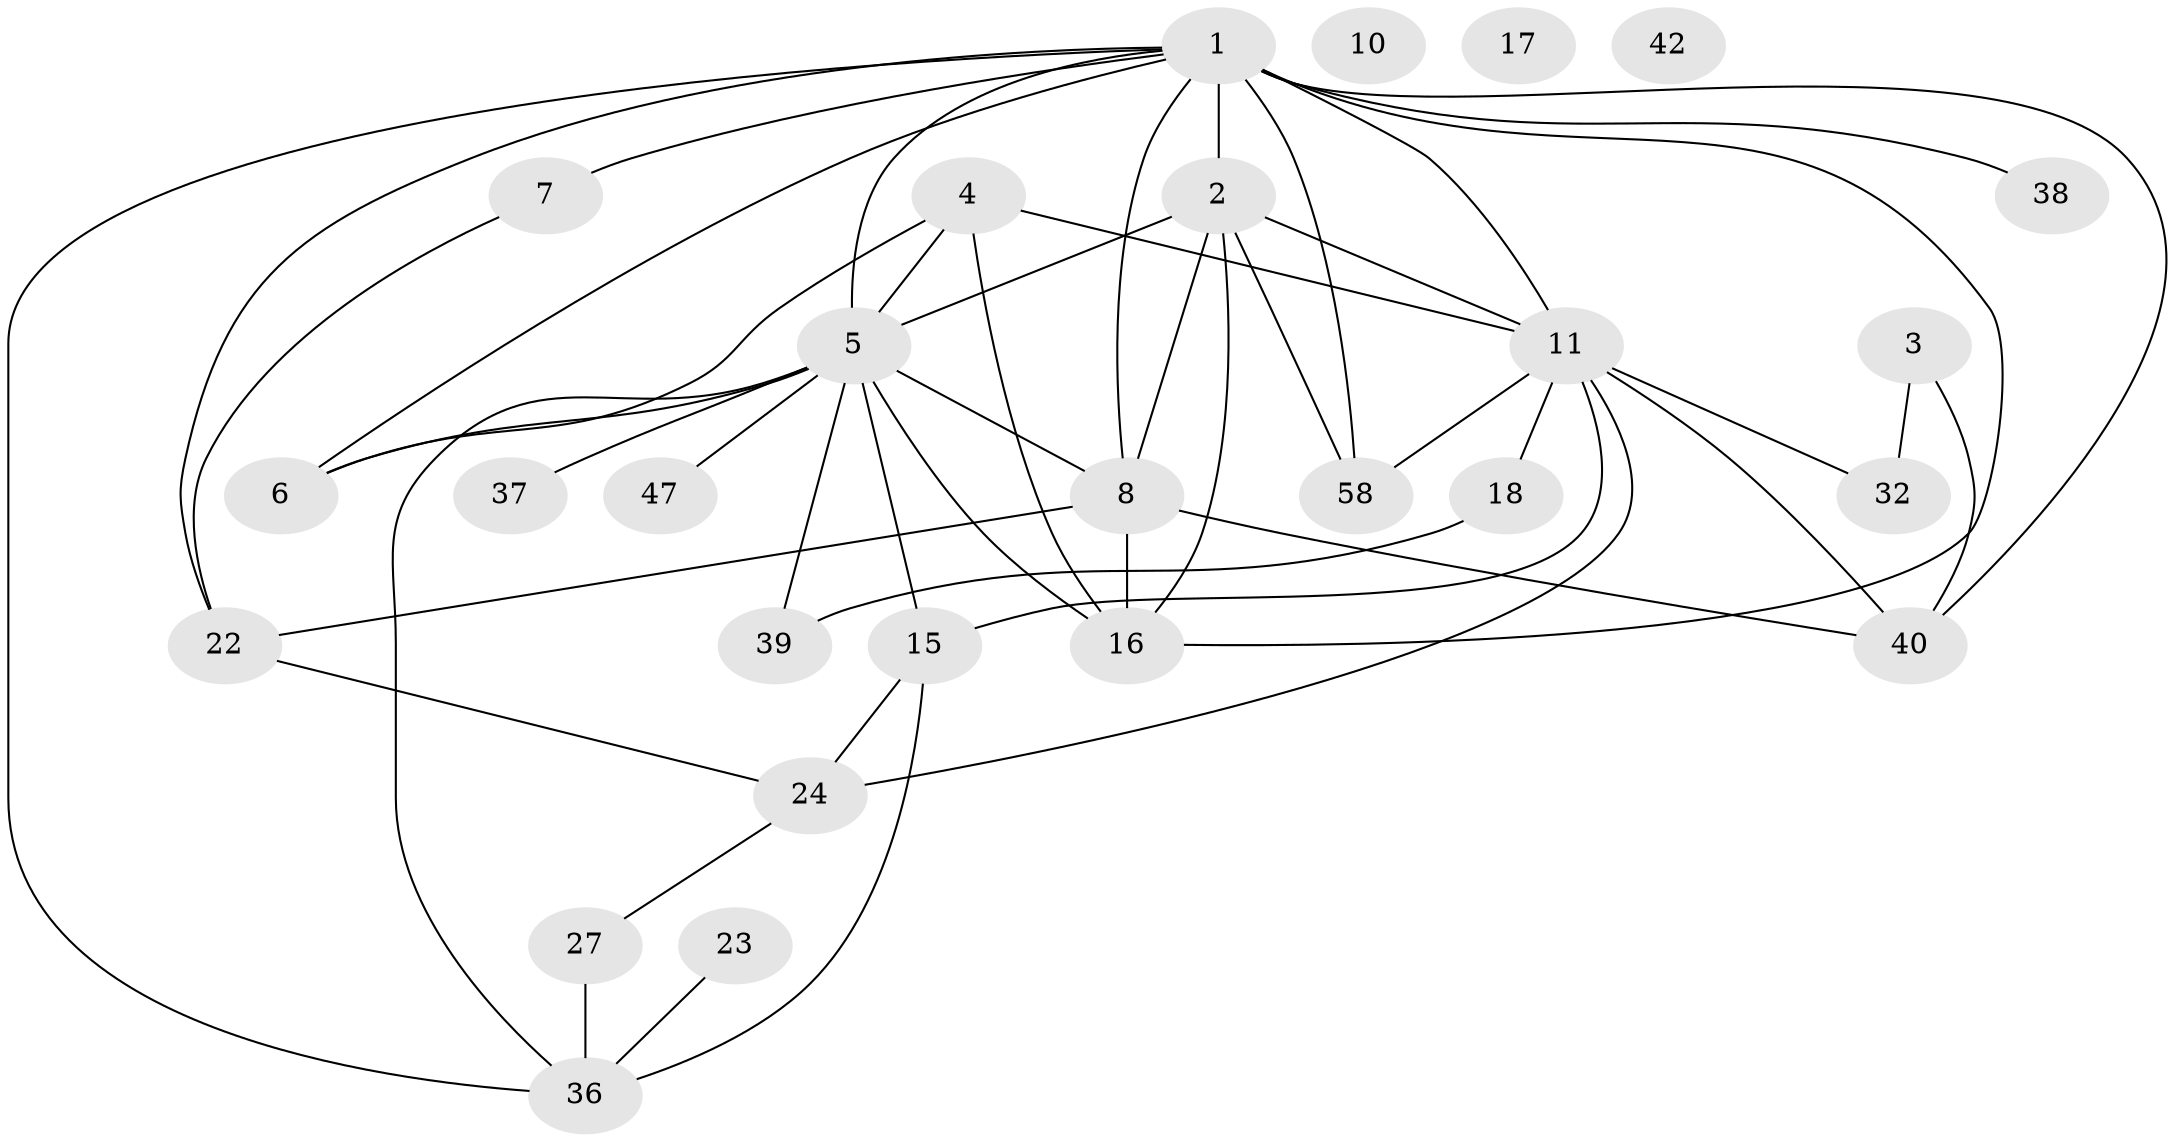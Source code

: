 // original degree distribution, {4: 0.2463768115942029, 6: 0.07246376811594203, 2: 0.2753623188405797, 1: 0.14492753623188406, 0: 0.043478260869565216, 8: 0.014492753623188406, 3: 0.17391304347826086, 5: 0.028985507246376812}
// Generated by graph-tools (version 1.1) at 2025/16/03/04/25 18:16:29]
// undirected, 27 vertices, 48 edges
graph export_dot {
graph [start="1"]
  node [color=gray90,style=filled];
  1 [super="+13+19"];
  2 [super="+20+69+59"];
  3;
  4;
  5 [super="+43+65+14+50"];
  6 [super="+9"];
  7 [super="+53"];
  8 [super="+12"];
  10;
  11 [super="+44+30+33+49"];
  15;
  16 [super="+45+48"];
  17;
  18 [super="+29"];
  22 [super="+57+26"];
  23;
  24 [super="+56+35"];
  27 [super="+60"];
  32 [super="+46"];
  36 [super="+63"];
  37;
  38;
  39 [super="+55"];
  40 [super="+67"];
  42;
  47;
  58 [super="+61"];
  1 -- 8;
  1 -- 22;
  1 -- 2 [weight=3];
  1 -- 6;
  1 -- 7 [weight=2];
  1 -- 38;
  1 -- 16;
  1 -- 11 [weight=2];
  1 -- 36;
  1 -- 5;
  1 -- 40 [weight=2];
  1 -- 58;
  2 -- 5 [weight=2];
  2 -- 58;
  2 -- 8;
  2 -- 16;
  2 -- 11;
  3 -- 32;
  3 -- 40;
  4 -- 6;
  4 -- 5;
  4 -- 11;
  4 -- 16;
  5 -- 37 [weight=2];
  5 -- 39;
  5 -- 47;
  5 -- 6;
  5 -- 15;
  5 -- 8;
  5 -- 16;
  5 -- 36;
  7 -- 22;
  8 -- 40;
  8 -- 22;
  8 -- 16;
  11 -- 15;
  11 -- 32;
  11 -- 40 [weight=2];
  11 -- 24 [weight=2];
  11 -- 18;
  11 -- 58;
  15 -- 24;
  15 -- 36;
  18 -- 39;
  22 -- 24;
  23 -- 36;
  24 -- 27;
  27 -- 36;
}
